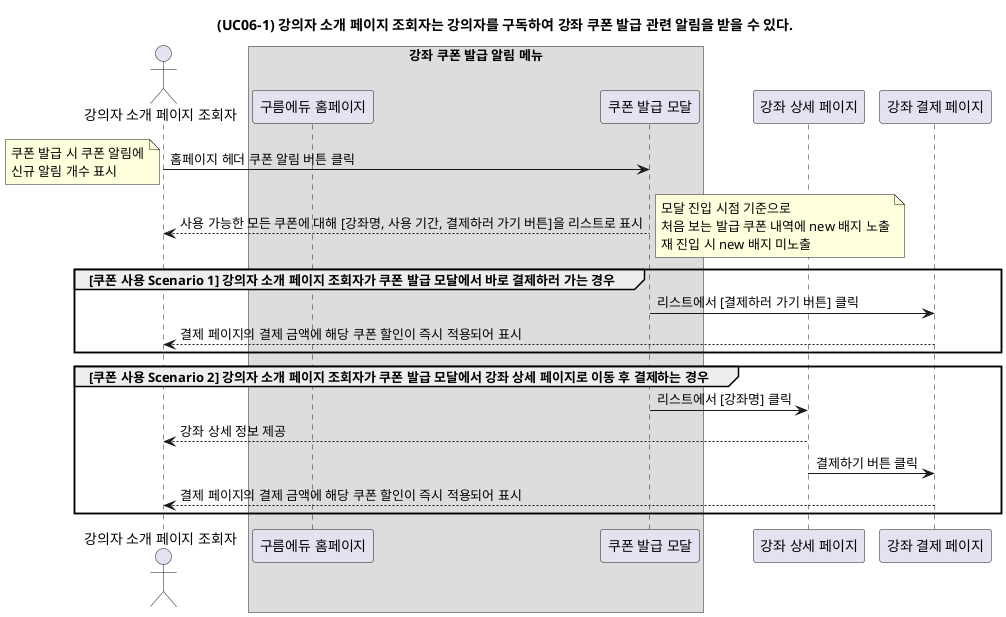 @startuml

title (UC06-1) 강의자 소개 페이지 조회자는 강의자를 구독하여 강좌 쿠폰 발급 관련 알림을 받을 수 있다.
actor "강의자 소개 페이지 조회자"

box "강좌 쿠폰 발급 알림 메뉴"
participant "구름에듀 홈페이지"
participant "쿠폰 발급 모달"
endbox
participant "강좌 상세 페이지"
participant "강좌 결제 페이지"

"강의자 소개 페이지 조회자" -> "쿠폰 발급 모달" : 홈페이지 헤더 쿠폰 알림 버튼 클릭
note bottom
쿠폰 발급 시 쿠폰 알림에
신규 알림 개수 표시
end note
"쿠폰 발급 모달" --> "강의자 소개 페이지 조회자" : 사용 가능한 모든 쿠폰에 대해 [강좌명, 사용 기간, 결제하러 가기 버튼]을 리스트로 표시

group [쿠폰 사용 Scenario 1] 강의자 소개 페이지 조회자가 쿠폰 발급 모달에서 바로 결제하러 가는 경우

note right
모달 진입 시점 기준으로
처음 보는 발급 쿠폰 내역에 new 배지 노출
재 진입 시 new 배지 미노출
end note

"쿠폰 발급 모달" -> "강좌 결제 페이지" : 리스트에서 [결제하러 가기 버튼] 클릭
"강좌 결제 페이지" --> "강의자 소개 페이지 조회자" : 결제 페이지의 결제 금액에 해당 쿠폰 할인이 즉시 적용되어 표시
end

group [쿠폰 사용 Scenario 2] 강의자 소개 페이지 조회자가 쿠폰 발급 모달에서 강좌 상세 페이지로 이동 후 결제하는 경우
"쿠폰 발급 모달" -> "강좌 상세 페이지" : 리스트에서 [강좌명] 클릭
"강좌 상세 페이지" --> "강의자 소개 페이지 조회자" : 강좌 상세 정보 제공
"강좌 상세 페이지" -> "강좌 결제 페이지" : 결제하기 버튼 클릭
"강좌 결제 페이지" --> "강의자 소개 페이지 조회자" : 결제 페이지의 결제 금액에 해당 쿠폰 할인이 즉시 적용되어 표시
end

@enduml

